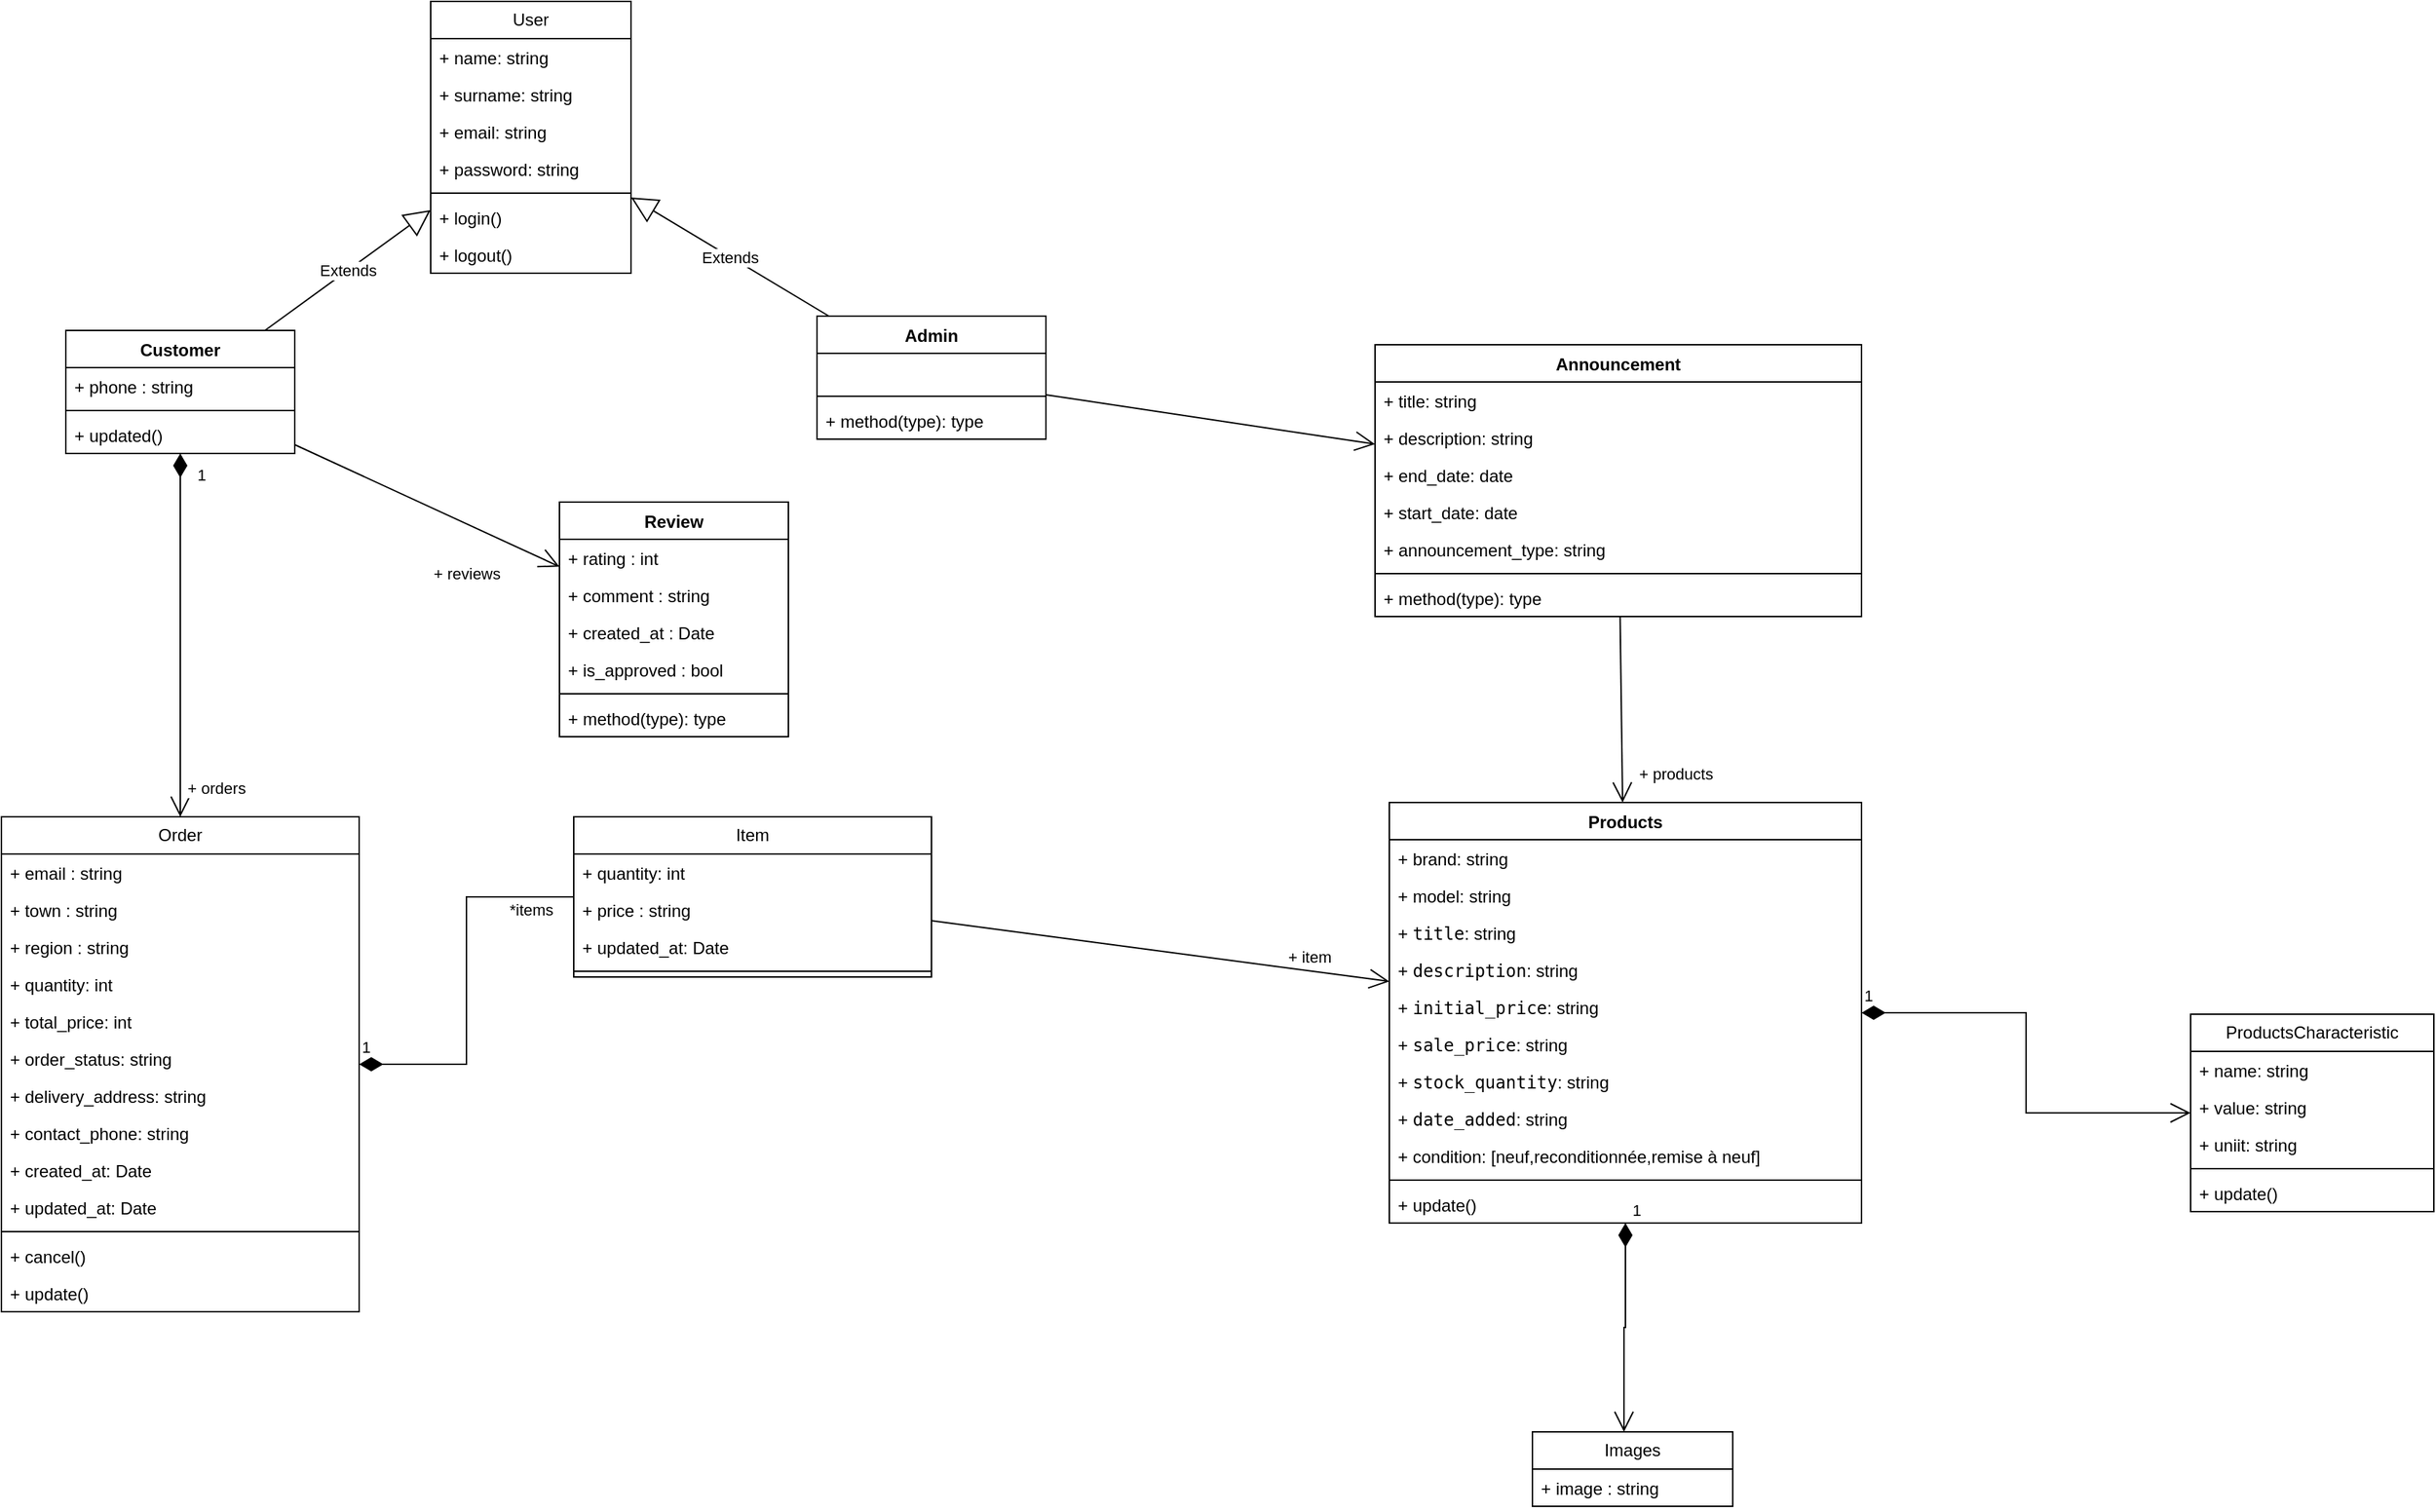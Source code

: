 <mxfile version="24.4.14" type="github">
  <diagram name="Page-1" id="nfVJ61zegSMW1P9Fk7G5">
    <mxGraphModel dx="1434" dy="1850" grid="1" gridSize="10" guides="1" tooltips="1" connect="1" arrows="1" fold="1" page="1" pageScale="1" pageWidth="850" pageHeight="1100" math="0" shadow="0">
      <root>
        <mxCell id="0" />
        <mxCell id="1" parent="0" />
        <mxCell id="Z7Len4HQStLFyw5k2VFt-1" value="User" style="swimlane;fontStyle=0;childLayout=stackLayout;horizontal=1;startSize=26;fillColor=none;horizontalStack=0;resizeParent=1;resizeParentMax=0;resizeLast=0;collapsible=1;marginBottom=0;whiteSpace=wrap;html=1;" vertex="1" parent="1">
          <mxGeometry x="380" y="-140" width="140" height="190" as="geometry" />
        </mxCell>
        <mxCell id="Z7Len4HQStLFyw5k2VFt-2" value="+ name: string" style="text;strokeColor=none;fillColor=none;align=left;verticalAlign=top;spacingLeft=4;spacingRight=4;overflow=hidden;rotatable=0;points=[[0,0.5],[1,0.5]];portConstraint=eastwest;whiteSpace=wrap;html=1;" vertex="1" parent="Z7Len4HQStLFyw5k2VFt-1">
          <mxGeometry y="26" width="140" height="26" as="geometry" />
        </mxCell>
        <mxCell id="Z7Len4HQStLFyw5k2VFt-3" value="+ surname: string" style="text;strokeColor=none;fillColor=none;align=left;verticalAlign=top;spacingLeft=4;spacingRight=4;overflow=hidden;rotatable=0;points=[[0,0.5],[1,0.5]];portConstraint=eastwest;whiteSpace=wrap;html=1;" vertex="1" parent="Z7Len4HQStLFyw5k2VFt-1">
          <mxGeometry y="52" width="140" height="26" as="geometry" />
        </mxCell>
        <mxCell id="Z7Len4HQStLFyw5k2VFt-4" value="+ email: string" style="text;strokeColor=none;fillColor=none;align=left;verticalAlign=top;spacingLeft=4;spacingRight=4;overflow=hidden;rotatable=0;points=[[0,0.5],[1,0.5]];portConstraint=eastwest;whiteSpace=wrap;html=1;" vertex="1" parent="Z7Len4HQStLFyw5k2VFt-1">
          <mxGeometry y="78" width="140" height="26" as="geometry" />
        </mxCell>
        <mxCell id="Z7Len4HQStLFyw5k2VFt-5" value="+ password: string" style="text;strokeColor=none;fillColor=none;align=left;verticalAlign=top;spacingLeft=4;spacingRight=4;overflow=hidden;rotatable=0;points=[[0,0.5],[1,0.5]];portConstraint=eastwest;whiteSpace=wrap;html=1;" vertex="1" parent="Z7Len4HQStLFyw5k2VFt-1">
          <mxGeometry y="104" width="140" height="26" as="geometry" />
        </mxCell>
        <mxCell id="Z7Len4HQStLFyw5k2VFt-19" value="" style="line;strokeWidth=1;fillColor=none;align=left;verticalAlign=middle;spacingTop=-1;spacingLeft=3;spacingRight=3;rotatable=0;labelPosition=right;points=[];portConstraint=eastwest;strokeColor=inherit;" vertex="1" parent="Z7Len4HQStLFyw5k2VFt-1">
          <mxGeometry y="130" width="140" height="8" as="geometry" />
        </mxCell>
        <mxCell id="Z7Len4HQStLFyw5k2VFt-20" value="+ login()" style="text;strokeColor=none;fillColor=none;align=left;verticalAlign=top;spacingLeft=4;spacingRight=4;overflow=hidden;rotatable=0;points=[[0,0.5],[1,0.5]];portConstraint=eastwest;whiteSpace=wrap;html=1;" vertex="1" parent="Z7Len4HQStLFyw5k2VFt-1">
          <mxGeometry y="138" width="140" height="26" as="geometry" />
        </mxCell>
        <mxCell id="Z7Len4HQStLFyw5k2VFt-21" value="+ logout()" style="text;strokeColor=none;fillColor=none;align=left;verticalAlign=top;spacingLeft=4;spacingRight=4;overflow=hidden;rotatable=0;points=[[0,0.5],[1,0.5]];portConstraint=eastwest;whiteSpace=wrap;html=1;" vertex="1" parent="Z7Len4HQStLFyw5k2VFt-1">
          <mxGeometry y="164" width="140" height="26" as="geometry" />
        </mxCell>
        <mxCell id="Z7Len4HQStLFyw5k2VFt-6" value="Admin" style="swimlane;fontStyle=1;align=center;verticalAlign=top;childLayout=stackLayout;horizontal=1;startSize=26;horizontalStack=0;resizeParent=1;resizeParentMax=0;resizeLast=0;collapsible=1;marginBottom=0;whiteSpace=wrap;html=1;" vertex="1" parent="1">
          <mxGeometry x="650" y="80" width="160" height="86" as="geometry" />
        </mxCell>
        <mxCell id="Z7Len4HQStLFyw5k2VFt-7" value="&amp;nbsp;" style="text;strokeColor=none;fillColor=none;align=left;verticalAlign=top;spacingLeft=4;spacingRight=4;overflow=hidden;rotatable=0;points=[[0,0.5],[1,0.5]];portConstraint=eastwest;whiteSpace=wrap;html=1;" vertex="1" parent="Z7Len4HQStLFyw5k2VFt-6">
          <mxGeometry y="26" width="160" height="26" as="geometry" />
        </mxCell>
        <mxCell id="Z7Len4HQStLFyw5k2VFt-8" value="" style="line;strokeWidth=1;fillColor=none;align=left;verticalAlign=middle;spacingTop=-1;spacingLeft=3;spacingRight=3;rotatable=0;labelPosition=right;points=[];portConstraint=eastwest;strokeColor=inherit;" vertex="1" parent="Z7Len4HQStLFyw5k2VFt-6">
          <mxGeometry y="52" width="160" height="8" as="geometry" />
        </mxCell>
        <mxCell id="Z7Len4HQStLFyw5k2VFt-9" value="+ method(type): type" style="text;strokeColor=none;fillColor=none;align=left;verticalAlign=top;spacingLeft=4;spacingRight=4;overflow=hidden;rotatable=0;points=[[0,0.5],[1,0.5]];portConstraint=eastwest;whiteSpace=wrap;html=1;" vertex="1" parent="Z7Len4HQStLFyw5k2VFt-6">
          <mxGeometry y="60" width="160" height="26" as="geometry" />
        </mxCell>
        <mxCell id="Z7Len4HQStLFyw5k2VFt-10" value="Customer" style="swimlane;fontStyle=1;align=center;verticalAlign=top;childLayout=stackLayout;horizontal=1;startSize=26;horizontalStack=0;resizeParent=1;resizeParentMax=0;resizeLast=0;collapsible=1;marginBottom=0;whiteSpace=wrap;html=1;" vertex="1" parent="1">
          <mxGeometry x="125" y="90" width="160" height="86" as="geometry" />
        </mxCell>
        <mxCell id="Z7Len4HQStLFyw5k2VFt-11" value="+ phone : string" style="text;strokeColor=none;fillColor=none;align=left;verticalAlign=top;spacingLeft=4;spacingRight=4;overflow=hidden;rotatable=0;points=[[0,0.5],[1,0.5]];portConstraint=eastwest;whiteSpace=wrap;html=1;" vertex="1" parent="Z7Len4HQStLFyw5k2VFt-10">
          <mxGeometry y="26" width="160" height="26" as="geometry" />
        </mxCell>
        <mxCell id="Z7Len4HQStLFyw5k2VFt-12" value="" style="line;strokeWidth=1;fillColor=none;align=left;verticalAlign=middle;spacingTop=-1;spacingLeft=3;spacingRight=3;rotatable=0;labelPosition=right;points=[];portConstraint=eastwest;strokeColor=inherit;" vertex="1" parent="Z7Len4HQStLFyw5k2VFt-10">
          <mxGeometry y="52" width="160" height="8" as="geometry" />
        </mxCell>
        <mxCell id="Z7Len4HQStLFyw5k2VFt-13" value="+ updated()" style="text;strokeColor=none;fillColor=none;align=left;verticalAlign=top;spacingLeft=4;spacingRight=4;overflow=hidden;rotatable=0;points=[[0,0.5],[1,0.5]];portConstraint=eastwest;whiteSpace=wrap;html=1;" vertex="1" parent="Z7Len4HQStLFyw5k2VFt-10">
          <mxGeometry y="60" width="160" height="26" as="geometry" />
        </mxCell>
        <mxCell id="Z7Len4HQStLFyw5k2VFt-15" value="Extends" style="endArrow=block;endSize=16;endFill=0;html=1;rounded=0;" edge="1" parent="1" source="Z7Len4HQStLFyw5k2VFt-6" target="Z7Len4HQStLFyw5k2VFt-1">
          <mxGeometry width="160" relative="1" as="geometry">
            <mxPoint x="370" y="100" as="sourcePoint" />
            <mxPoint x="530" y="100" as="targetPoint" />
          </mxGeometry>
        </mxCell>
        <mxCell id="Z7Len4HQStLFyw5k2VFt-17" value="Extends" style="endArrow=block;endSize=16;endFill=0;html=1;rounded=0;" edge="1" parent="1" source="Z7Len4HQStLFyw5k2VFt-10" target="Z7Len4HQStLFyw5k2VFt-1">
          <mxGeometry width="160" relative="1" as="geometry">
            <mxPoint x="380" y="110" as="sourcePoint" />
            <mxPoint x="317" as="targetPoint" />
          </mxGeometry>
        </mxCell>
        <mxCell id="Z7Len4HQStLFyw5k2VFt-22" value="Products" style="swimlane;fontStyle=1;align=center;verticalAlign=top;childLayout=stackLayout;horizontal=1;startSize=26;horizontalStack=0;resizeParent=1;resizeParentMax=0;resizeLast=0;collapsible=1;marginBottom=0;whiteSpace=wrap;html=1;" vertex="1" parent="1">
          <mxGeometry x="1050" y="420" width="330" height="294" as="geometry" />
        </mxCell>
        <mxCell id="Z7Len4HQStLFyw5k2VFt-23" value="+&amp;nbsp;brand: string" style="text;strokeColor=none;fillColor=none;align=left;verticalAlign=top;spacingLeft=4;spacingRight=4;overflow=hidden;rotatable=0;points=[[0,0.5],[1,0.5]];portConstraint=eastwest;whiteSpace=wrap;html=1;" vertex="1" parent="Z7Len4HQStLFyw5k2VFt-22">
          <mxGeometry y="26" width="330" height="26" as="geometry" />
        </mxCell>
        <mxCell id="Z7Len4HQStLFyw5k2VFt-26" value="+&amp;nbsp;model: string" style="text;strokeColor=none;fillColor=none;align=left;verticalAlign=top;spacingLeft=4;spacingRight=4;overflow=hidden;rotatable=0;points=[[0,0.5],[1,0.5]];portConstraint=eastwest;whiteSpace=wrap;html=1;" vertex="1" parent="Z7Len4HQStLFyw5k2VFt-22">
          <mxGeometry y="52" width="330" height="26" as="geometry" />
        </mxCell>
        <mxCell id="Z7Len4HQStLFyw5k2VFt-32" value="+&amp;nbsp;&lt;code&gt;title&lt;/code&gt;: string" style="text;strokeColor=none;fillColor=none;align=left;verticalAlign=top;spacingLeft=4;spacingRight=4;overflow=hidden;rotatable=0;points=[[0,0.5],[1,0.5]];portConstraint=eastwest;whiteSpace=wrap;html=1;" vertex="1" parent="Z7Len4HQStLFyw5k2VFt-22">
          <mxGeometry y="78" width="330" height="26" as="geometry" />
        </mxCell>
        <mxCell id="Z7Len4HQStLFyw5k2VFt-31" value="+&amp;nbsp;&lt;code&gt;description&lt;/code&gt;: string" style="text;strokeColor=none;fillColor=none;align=left;verticalAlign=top;spacingLeft=4;spacingRight=4;overflow=hidden;rotatable=0;points=[[0,0.5],[1,0.5]];portConstraint=eastwest;whiteSpace=wrap;html=1;" vertex="1" parent="Z7Len4HQStLFyw5k2VFt-22">
          <mxGeometry y="104" width="330" height="26" as="geometry" />
        </mxCell>
        <mxCell id="Z7Len4HQStLFyw5k2VFt-30" value="+&amp;nbsp;&lt;code&gt;initial_price&lt;/code&gt;: string" style="text;strokeColor=none;fillColor=none;align=left;verticalAlign=top;spacingLeft=4;spacingRight=4;overflow=hidden;rotatable=0;points=[[0,0.5],[1,0.5]];portConstraint=eastwest;whiteSpace=wrap;html=1;" vertex="1" parent="Z7Len4HQStLFyw5k2VFt-22">
          <mxGeometry y="130" width="330" height="26" as="geometry" />
        </mxCell>
        <mxCell id="Z7Len4HQStLFyw5k2VFt-28" value="+&amp;nbsp;&lt;code&gt;sale_price&lt;/code&gt;: string" style="text;strokeColor=none;fillColor=none;align=left;verticalAlign=top;spacingLeft=4;spacingRight=4;overflow=hidden;rotatable=0;points=[[0,0.5],[1,0.5]];portConstraint=eastwest;whiteSpace=wrap;html=1;" vertex="1" parent="Z7Len4HQStLFyw5k2VFt-22">
          <mxGeometry y="156" width="330" height="26" as="geometry" />
        </mxCell>
        <mxCell id="Z7Len4HQStLFyw5k2VFt-29" value="+&amp;nbsp;&lt;code&gt;stock_quantity&lt;/code&gt;: string" style="text;strokeColor=none;fillColor=none;align=left;verticalAlign=top;spacingLeft=4;spacingRight=4;overflow=hidden;rotatable=0;points=[[0,0.5],[1,0.5]];portConstraint=eastwest;whiteSpace=wrap;html=1;" vertex="1" parent="Z7Len4HQStLFyw5k2VFt-22">
          <mxGeometry y="182" width="330" height="26" as="geometry" />
        </mxCell>
        <mxCell id="Z7Len4HQStLFyw5k2VFt-27" value="+&amp;nbsp;&lt;code&gt;date_added&lt;/code&gt;: string" style="text;strokeColor=none;fillColor=none;align=left;verticalAlign=top;spacingLeft=4;spacingRight=4;overflow=hidden;rotatable=0;points=[[0,0.5],[1,0.5]];portConstraint=eastwest;whiteSpace=wrap;html=1;" vertex="1" parent="Z7Len4HQStLFyw5k2VFt-22">
          <mxGeometry y="208" width="330" height="26" as="geometry" />
        </mxCell>
        <mxCell id="Z7Len4HQStLFyw5k2VFt-33" value="+ condition: [neuf,reconditionnée,remise à neuf]" style="text;strokeColor=none;fillColor=none;align=left;verticalAlign=top;spacingLeft=4;spacingRight=4;overflow=hidden;rotatable=0;points=[[0,0.5],[1,0.5]];portConstraint=eastwest;whiteSpace=wrap;html=1;" vertex="1" parent="Z7Len4HQStLFyw5k2VFt-22">
          <mxGeometry y="234" width="330" height="26" as="geometry" />
        </mxCell>
        <mxCell id="Z7Len4HQStLFyw5k2VFt-24" value="" style="line;strokeWidth=1;fillColor=none;align=left;verticalAlign=middle;spacingTop=-1;spacingLeft=3;spacingRight=3;rotatable=0;labelPosition=right;points=[];portConstraint=eastwest;strokeColor=inherit;" vertex="1" parent="Z7Len4HQStLFyw5k2VFt-22">
          <mxGeometry y="260" width="330" height="8" as="geometry" />
        </mxCell>
        <mxCell id="Z7Len4HQStLFyw5k2VFt-25" value="+ update()" style="text;strokeColor=none;fillColor=none;align=left;verticalAlign=top;spacingLeft=4;spacingRight=4;overflow=hidden;rotatable=0;points=[[0,0.5],[1,0.5]];portConstraint=eastwest;whiteSpace=wrap;html=1;" vertex="1" parent="Z7Len4HQStLFyw5k2VFt-22">
          <mxGeometry y="268" width="330" height="26" as="geometry" />
        </mxCell>
        <mxCell id="Z7Len4HQStLFyw5k2VFt-38" value="Products&lt;span class=&quot;hljs-title class_&quot;&gt;Characteristic&lt;/span&gt;" style="swimlane;fontStyle=0;childLayout=stackLayout;horizontal=1;startSize=26;fillColor=none;horizontalStack=0;resizeParent=1;resizeParentMax=0;resizeLast=0;collapsible=1;marginBottom=0;whiteSpace=wrap;html=1;" vertex="1" parent="1">
          <mxGeometry x="1610" y="568" width="170" height="138" as="geometry" />
        </mxCell>
        <mxCell id="Z7Len4HQStLFyw5k2VFt-39" value="+&amp;nbsp;name: string" style="text;strokeColor=none;fillColor=none;align=left;verticalAlign=top;spacingLeft=4;spacingRight=4;overflow=hidden;rotatable=0;points=[[0,0.5],[1,0.5]];portConstraint=eastwest;whiteSpace=wrap;html=1;" vertex="1" parent="Z7Len4HQStLFyw5k2VFt-38">
          <mxGeometry y="26" width="170" height="26" as="geometry" />
        </mxCell>
        <mxCell id="Z7Len4HQStLFyw5k2VFt-40" value="+ value: string" style="text;strokeColor=none;fillColor=none;align=left;verticalAlign=top;spacingLeft=4;spacingRight=4;overflow=hidden;rotatable=0;points=[[0,0.5],[1,0.5]];portConstraint=eastwest;whiteSpace=wrap;html=1;" vertex="1" parent="Z7Len4HQStLFyw5k2VFt-38">
          <mxGeometry y="52" width="170" height="26" as="geometry" />
        </mxCell>
        <mxCell id="Z7Len4HQStLFyw5k2VFt-41" value="+ uniit: string" style="text;strokeColor=none;fillColor=none;align=left;verticalAlign=top;spacingLeft=4;spacingRight=4;overflow=hidden;rotatable=0;points=[[0,0.5],[1,0.5]];portConstraint=eastwest;whiteSpace=wrap;html=1;" vertex="1" parent="Z7Len4HQStLFyw5k2VFt-38">
          <mxGeometry y="78" width="170" height="26" as="geometry" />
        </mxCell>
        <mxCell id="Z7Len4HQStLFyw5k2VFt-99" value="" style="line;strokeWidth=1;fillColor=none;align=left;verticalAlign=middle;spacingTop=-1;spacingLeft=3;spacingRight=3;rotatable=0;labelPosition=right;points=[];portConstraint=eastwest;strokeColor=inherit;" vertex="1" parent="Z7Len4HQStLFyw5k2VFt-38">
          <mxGeometry y="104" width="170" height="8" as="geometry" />
        </mxCell>
        <mxCell id="Z7Len4HQStLFyw5k2VFt-98" value="+ update()" style="text;strokeColor=none;fillColor=none;align=left;verticalAlign=top;spacingLeft=4;spacingRight=4;overflow=hidden;rotatable=0;points=[[0,0.5],[1,0.5]];portConstraint=eastwest;whiteSpace=wrap;html=1;" vertex="1" parent="Z7Len4HQStLFyw5k2VFt-38">
          <mxGeometry y="112" width="170" height="26" as="geometry" />
        </mxCell>
        <mxCell id="Z7Len4HQStLFyw5k2VFt-42" value="1" style="endArrow=open;html=1;endSize=12;startArrow=diamondThin;startSize=14;startFill=1;edgeStyle=orthogonalEdgeStyle;align=left;verticalAlign=bottom;rounded=0;" edge="1" parent="1" source="Z7Len4HQStLFyw5k2VFt-22" target="Z7Len4HQStLFyw5k2VFt-38">
          <mxGeometry x="-1" y="3" relative="1" as="geometry">
            <mxPoint x="340" y="440" as="sourcePoint" />
            <mxPoint x="500" y="440" as="targetPoint" />
          </mxGeometry>
        </mxCell>
        <mxCell id="Z7Len4HQStLFyw5k2VFt-44" value="&lt;span class=&quot;hljs-title class_&quot;&gt;Order&lt;/span&gt;" style="swimlane;fontStyle=0;childLayout=stackLayout;horizontal=1;startSize=26;fillColor=none;horizontalStack=0;resizeParent=1;resizeParentMax=0;resizeLast=0;collapsible=1;marginBottom=0;whiteSpace=wrap;html=1;" vertex="1" parent="1">
          <mxGeometry x="80" y="430" width="250" height="346" as="geometry" />
        </mxCell>
        <mxCell id="Z7Len4HQStLFyw5k2VFt-65" value="+ email : string" style="text;strokeColor=none;fillColor=none;align=left;verticalAlign=top;spacingLeft=4;spacingRight=4;overflow=hidden;rotatable=0;points=[[0,0.5],[1,0.5]];portConstraint=eastwest;whiteSpace=wrap;html=1;" vertex="1" parent="Z7Len4HQStLFyw5k2VFt-44">
          <mxGeometry y="26" width="250" height="26" as="geometry" />
        </mxCell>
        <mxCell id="Z7Len4HQStLFyw5k2VFt-67" value="+ town : string" style="text;strokeColor=none;fillColor=none;align=left;verticalAlign=top;spacingLeft=4;spacingRight=4;overflow=hidden;rotatable=0;points=[[0,0.5],[1,0.5]];portConstraint=eastwest;whiteSpace=wrap;html=1;" vertex="1" parent="Z7Len4HQStLFyw5k2VFt-44">
          <mxGeometry y="52" width="250" height="26" as="geometry" />
        </mxCell>
        <mxCell id="Z7Len4HQStLFyw5k2VFt-66" value="+ region : string" style="text;strokeColor=none;fillColor=none;align=left;verticalAlign=top;spacingLeft=4;spacingRight=4;overflow=hidden;rotatable=0;points=[[0,0.5],[1,0.5]];portConstraint=eastwest;whiteSpace=wrap;html=1;" vertex="1" parent="Z7Len4HQStLFyw5k2VFt-44">
          <mxGeometry y="78" width="250" height="26" as="geometry" />
        </mxCell>
        <mxCell id="Z7Len4HQStLFyw5k2VFt-45" value="+&amp;nbsp;quantity: int" style="text;strokeColor=none;fillColor=none;align=left;verticalAlign=top;spacingLeft=4;spacingRight=4;overflow=hidden;rotatable=0;points=[[0,0.5],[1,0.5]];portConstraint=eastwest;whiteSpace=wrap;html=1;" vertex="1" parent="Z7Len4HQStLFyw5k2VFt-44">
          <mxGeometry y="104" width="250" height="26" as="geometry" />
        </mxCell>
        <mxCell id="Z7Len4HQStLFyw5k2VFt-46" value="+&amp;nbsp;total_price: int" style="text;strokeColor=none;fillColor=none;align=left;verticalAlign=top;spacingLeft=4;spacingRight=4;overflow=hidden;rotatable=0;points=[[0,0.5],[1,0.5]];portConstraint=eastwest;whiteSpace=wrap;html=1;" vertex="1" parent="Z7Len4HQStLFyw5k2VFt-44">
          <mxGeometry y="130" width="250" height="26" as="geometry" />
        </mxCell>
        <mxCell id="Z7Len4HQStLFyw5k2VFt-47" value="+&amp;nbsp;order_status: string" style="text;strokeColor=none;fillColor=none;align=left;verticalAlign=top;spacingLeft=4;spacingRight=4;overflow=hidden;rotatable=0;points=[[0,0.5],[1,0.5]];portConstraint=eastwest;whiteSpace=wrap;html=1;" vertex="1" parent="Z7Len4HQStLFyw5k2VFt-44">
          <mxGeometry y="156" width="250" height="26" as="geometry" />
        </mxCell>
        <mxCell id="Z7Len4HQStLFyw5k2VFt-49" value="+&amp;nbsp;delivery_address: string" style="text;strokeColor=none;fillColor=none;align=left;verticalAlign=top;spacingLeft=4;spacingRight=4;overflow=hidden;rotatable=0;points=[[0,0.5],[1,0.5]];portConstraint=eastwest;whiteSpace=wrap;html=1;" vertex="1" parent="Z7Len4HQStLFyw5k2VFt-44">
          <mxGeometry y="182" width="250" height="26" as="geometry" />
        </mxCell>
        <mxCell id="Z7Len4HQStLFyw5k2VFt-50" value="+&amp;nbsp;contact_phone: string" style="text;strokeColor=none;fillColor=none;align=left;verticalAlign=top;spacingLeft=4;spacingRight=4;overflow=hidden;rotatable=0;points=[[0,0.5],[1,0.5]];portConstraint=eastwest;whiteSpace=wrap;html=1;" vertex="1" parent="Z7Len4HQStLFyw5k2VFt-44">
          <mxGeometry y="208" width="250" height="26" as="geometry" />
        </mxCell>
        <mxCell id="Z7Len4HQStLFyw5k2VFt-51" value="+&amp;nbsp;created_at: Date" style="text;strokeColor=none;fillColor=none;align=left;verticalAlign=top;spacingLeft=4;spacingRight=4;overflow=hidden;rotatable=0;points=[[0,0.5],[1,0.5]];portConstraint=eastwest;whiteSpace=wrap;html=1;" vertex="1" parent="Z7Len4HQStLFyw5k2VFt-44">
          <mxGeometry y="234" width="250" height="26" as="geometry" />
        </mxCell>
        <mxCell id="Z7Len4HQStLFyw5k2VFt-52" value="+&amp;nbsp;updated_at: Date" style="text;strokeColor=none;fillColor=none;align=left;verticalAlign=top;spacingLeft=4;spacingRight=4;overflow=hidden;rotatable=0;points=[[0,0.5],[1,0.5]];portConstraint=eastwest;whiteSpace=wrap;html=1;" vertex="1" parent="Z7Len4HQStLFyw5k2VFt-44">
          <mxGeometry y="260" width="250" height="26" as="geometry" />
        </mxCell>
        <mxCell id="Z7Len4HQStLFyw5k2VFt-48" value="" style="line;strokeWidth=1;fillColor=none;align=left;verticalAlign=middle;spacingTop=-1;spacingLeft=3;spacingRight=3;rotatable=0;labelPosition=right;points=[];portConstraint=eastwest;strokeColor=inherit;" vertex="1" parent="Z7Len4HQStLFyw5k2VFt-44">
          <mxGeometry y="286" width="250" height="8" as="geometry" />
        </mxCell>
        <mxCell id="Z7Len4HQStLFyw5k2VFt-100" value="+ cancel()" style="text;strokeColor=none;fillColor=none;align=left;verticalAlign=top;spacingLeft=4;spacingRight=4;overflow=hidden;rotatable=0;points=[[0,0.5],[1,0.5]];portConstraint=eastwest;whiteSpace=wrap;html=1;" vertex="1" parent="Z7Len4HQStLFyw5k2VFt-44">
          <mxGeometry y="294" width="250" height="26" as="geometry" />
        </mxCell>
        <mxCell id="Z7Len4HQStLFyw5k2VFt-53" value="+ update()" style="text;strokeColor=none;fillColor=none;align=left;verticalAlign=top;spacingLeft=4;spacingRight=4;overflow=hidden;rotatable=0;points=[[0,0.5],[1,0.5]];portConstraint=eastwest;whiteSpace=wrap;html=1;" vertex="1" parent="Z7Len4HQStLFyw5k2VFt-44">
          <mxGeometry y="320" width="250" height="26" as="geometry" />
        </mxCell>
        <mxCell id="Z7Len4HQStLFyw5k2VFt-54" value="Item" style="swimlane;fontStyle=0;childLayout=stackLayout;horizontal=1;startSize=26;fillColor=none;horizontalStack=0;resizeParent=1;resizeParentMax=0;resizeLast=0;collapsible=1;marginBottom=0;whiteSpace=wrap;html=1;" vertex="1" parent="1">
          <mxGeometry x="480" y="430" width="250" height="112" as="geometry" />
        </mxCell>
        <mxCell id="Z7Len4HQStLFyw5k2VFt-55" value="+&amp;nbsp;quantity: int" style="text;strokeColor=none;fillColor=none;align=left;verticalAlign=top;spacingLeft=4;spacingRight=4;overflow=hidden;rotatable=0;points=[[0,0.5],[1,0.5]];portConstraint=eastwest;whiteSpace=wrap;html=1;" vertex="1" parent="Z7Len4HQStLFyw5k2VFt-54">
          <mxGeometry y="26" width="250" height="26" as="geometry" />
        </mxCell>
        <mxCell id="Z7Len4HQStLFyw5k2VFt-58" value="+ price : string" style="text;strokeColor=none;fillColor=none;align=left;verticalAlign=top;spacingLeft=4;spacingRight=4;overflow=hidden;rotatable=0;points=[[0,0.5],[1,0.5]];portConstraint=eastwest;whiteSpace=wrap;html=1;" vertex="1" parent="Z7Len4HQStLFyw5k2VFt-54">
          <mxGeometry y="52" width="250" height="26" as="geometry" />
        </mxCell>
        <mxCell id="Z7Len4HQStLFyw5k2VFt-61" value="+&amp;nbsp;updated_at: Date" style="text;strokeColor=none;fillColor=none;align=left;verticalAlign=top;spacingLeft=4;spacingRight=4;overflow=hidden;rotatable=0;points=[[0,0.5],[1,0.5]];portConstraint=eastwest;whiteSpace=wrap;html=1;" vertex="1" parent="Z7Len4HQStLFyw5k2VFt-54">
          <mxGeometry y="78" width="250" height="26" as="geometry" />
        </mxCell>
        <mxCell id="Z7Len4HQStLFyw5k2VFt-62" value="" style="line;strokeWidth=1;fillColor=none;align=left;verticalAlign=middle;spacingTop=-1;spacingLeft=3;spacingRight=3;rotatable=0;labelPosition=right;points=[];portConstraint=eastwest;strokeColor=inherit;" vertex="1" parent="Z7Len4HQStLFyw5k2VFt-54">
          <mxGeometry y="104" width="250" height="8" as="geometry" />
        </mxCell>
        <mxCell id="Z7Len4HQStLFyw5k2VFt-64" value="1" style="endArrow=none;html=1;endSize=12;startArrow=diamondThin;startSize=14;startFill=1;edgeStyle=orthogonalEdgeStyle;align=left;verticalAlign=bottom;rounded=0;endFill=0;" edge="1" parent="1" source="Z7Len4HQStLFyw5k2VFt-44" target="Z7Len4HQStLFyw5k2VFt-54">
          <mxGeometry x="-1" y="3" relative="1" as="geometry">
            <mxPoint x="340" y="530" as="sourcePoint" />
            <mxPoint x="500" y="530" as="targetPoint" />
          </mxGeometry>
        </mxCell>
        <mxCell id="Z7Len4HQStLFyw5k2VFt-71" value="*items" style="edgeLabel;html=1;align=center;verticalAlign=middle;resizable=0;points=[];" vertex="1" connectable="0" parent="Z7Len4HQStLFyw5k2VFt-64">
          <mxGeometry x="-1" y="21" relative="1" as="geometry">
            <mxPoint x="120" y="-87" as="offset" />
          </mxGeometry>
        </mxCell>
        <mxCell id="Z7Len4HQStLFyw5k2VFt-70" value="+ item" style="endArrow=open;endFill=1;endSize=12;html=1;rounded=0;" edge="1" parent="1" source="Z7Len4HQStLFyw5k2VFt-54" target="Z7Len4HQStLFyw5k2VFt-22">
          <mxGeometry x="0.639" y="10" width="160" relative="1" as="geometry">
            <mxPoint x="640" y="410" as="sourcePoint" />
            <mxPoint x="800" y="410" as="targetPoint" />
            <mxPoint as="offset" />
          </mxGeometry>
        </mxCell>
        <mxCell id="Z7Len4HQStLFyw5k2VFt-73" value="1" style="endArrow=open;html=1;endSize=12;startArrow=diamondThin;startSize=14;startFill=1;edgeStyle=orthogonalEdgeStyle;align=left;verticalAlign=bottom;rounded=0;entryX=0.5;entryY=0;entryDx=0;entryDy=0;" edge="1" parent="1" source="Z7Len4HQStLFyw5k2VFt-10" target="Z7Len4HQStLFyw5k2VFt-44">
          <mxGeometry x="-0.815" y="10" relative="1" as="geometry">
            <mxPoint x="690" y="260" as="sourcePoint" />
            <mxPoint x="850" y="260" as="targetPoint" />
            <mxPoint as="offset" />
          </mxGeometry>
        </mxCell>
        <mxCell id="Z7Len4HQStLFyw5k2VFt-74" value="+ orders" style="edgeLabel;html=1;align=center;verticalAlign=middle;resizable=0;points=[];" vertex="1" connectable="0" parent="Z7Len4HQStLFyw5k2VFt-73">
          <mxGeometry x="-0.811" y="10" relative="1" as="geometry">
            <mxPoint x="15" y="210" as="offset" />
          </mxGeometry>
        </mxCell>
        <mxCell id="Z7Len4HQStLFyw5k2VFt-75" value="&lt;span class=&quot;hljs-title class_&quot;&gt;Review&lt;/span&gt;" style="swimlane;fontStyle=1;align=center;verticalAlign=top;childLayout=stackLayout;horizontal=1;startSize=26;horizontalStack=0;resizeParent=1;resizeParentMax=0;resizeLast=0;collapsible=1;marginBottom=0;whiteSpace=wrap;html=1;" vertex="1" parent="1">
          <mxGeometry x="470" y="210" width="160" height="164" as="geometry" />
        </mxCell>
        <mxCell id="Z7Len4HQStLFyw5k2VFt-76" value="+ rating : int" style="text;strokeColor=none;fillColor=none;align=left;verticalAlign=top;spacingLeft=4;spacingRight=4;overflow=hidden;rotatable=0;points=[[0,0.5],[1,0.5]];portConstraint=eastwest;whiteSpace=wrap;html=1;" vertex="1" parent="Z7Len4HQStLFyw5k2VFt-75">
          <mxGeometry y="26" width="160" height="26" as="geometry" />
        </mxCell>
        <mxCell id="Z7Len4HQStLFyw5k2VFt-79" value="+&amp;nbsp;comment : string" style="text;strokeColor=none;fillColor=none;align=left;verticalAlign=top;spacingLeft=4;spacingRight=4;overflow=hidden;rotatable=0;points=[[0,0.5],[1,0.5]];portConstraint=eastwest;whiteSpace=wrap;html=1;" vertex="1" parent="Z7Len4HQStLFyw5k2VFt-75">
          <mxGeometry y="52" width="160" height="26" as="geometry" />
        </mxCell>
        <mxCell id="Z7Len4HQStLFyw5k2VFt-80" value="+&amp;nbsp;created_at : Date" style="text;strokeColor=none;fillColor=none;align=left;verticalAlign=top;spacingLeft=4;spacingRight=4;overflow=hidden;rotatable=0;points=[[0,0.5],[1,0.5]];portConstraint=eastwest;whiteSpace=wrap;html=1;" vertex="1" parent="Z7Len4HQStLFyw5k2VFt-75">
          <mxGeometry y="78" width="160" height="26" as="geometry" />
        </mxCell>
        <mxCell id="Z7Len4HQStLFyw5k2VFt-81" value="+&amp;nbsp;is_approved : bool" style="text;strokeColor=none;fillColor=none;align=left;verticalAlign=top;spacingLeft=4;spacingRight=4;overflow=hidden;rotatable=0;points=[[0,0.5],[1,0.5]];portConstraint=eastwest;whiteSpace=wrap;html=1;" vertex="1" parent="Z7Len4HQStLFyw5k2VFt-75">
          <mxGeometry y="104" width="160" height="26" as="geometry" />
        </mxCell>
        <mxCell id="Z7Len4HQStLFyw5k2VFt-77" value="" style="line;strokeWidth=1;fillColor=none;align=left;verticalAlign=middle;spacingTop=-1;spacingLeft=3;spacingRight=3;rotatable=0;labelPosition=right;points=[];portConstraint=eastwest;strokeColor=inherit;" vertex="1" parent="Z7Len4HQStLFyw5k2VFt-75">
          <mxGeometry y="130" width="160" height="8" as="geometry" />
        </mxCell>
        <mxCell id="Z7Len4HQStLFyw5k2VFt-78" value="+ method(type): type" style="text;strokeColor=none;fillColor=none;align=left;verticalAlign=top;spacingLeft=4;spacingRight=4;overflow=hidden;rotatable=0;points=[[0,0.5],[1,0.5]];portConstraint=eastwest;whiteSpace=wrap;html=1;" vertex="1" parent="Z7Len4HQStLFyw5k2VFt-75">
          <mxGeometry y="138" width="160" height="26" as="geometry" />
        </mxCell>
        <mxCell id="Z7Len4HQStLFyw5k2VFt-82" value="+ reviews" style="endArrow=open;endFill=1;endSize=12;html=1;rounded=0;" edge="1" parent="1" source="Z7Len4HQStLFyw5k2VFt-10" target="Z7Len4HQStLFyw5k2VFt-75">
          <mxGeometry x="0.436" y="-32" width="160" relative="1" as="geometry">
            <mxPoint x="690" y="320" as="sourcePoint" />
            <mxPoint x="850" y="320" as="targetPoint" />
            <mxPoint as="offset" />
          </mxGeometry>
        </mxCell>
        <mxCell id="Z7Len4HQStLFyw5k2VFt-83" value="&lt;span class=&quot;hljs-title class_&quot;&gt;Announcement&lt;/span&gt;" style="swimlane;fontStyle=1;align=center;verticalAlign=top;childLayout=stackLayout;horizontal=1;startSize=26;horizontalStack=0;resizeParent=1;resizeParentMax=0;resizeLast=0;collapsible=1;marginBottom=0;whiteSpace=wrap;html=1;" vertex="1" parent="1">
          <mxGeometry x="1040" y="100" width="340" height="190" as="geometry" />
        </mxCell>
        <mxCell id="Z7Len4HQStLFyw5k2VFt-84" value="+&amp;nbsp;title: string" style="text;strokeColor=none;fillColor=none;align=left;verticalAlign=top;spacingLeft=4;spacingRight=4;overflow=hidden;rotatable=0;points=[[0,0.5],[1,0.5]];portConstraint=eastwest;whiteSpace=wrap;html=1;" vertex="1" parent="Z7Len4HQStLFyw5k2VFt-83">
          <mxGeometry y="26" width="340" height="26" as="geometry" />
        </mxCell>
        <mxCell id="Z7Len4HQStLFyw5k2VFt-87" value="+&amp;nbsp;description: string" style="text;strokeColor=none;fillColor=none;align=left;verticalAlign=top;spacingLeft=4;spacingRight=4;overflow=hidden;rotatable=0;points=[[0,0.5],[1,0.5]];portConstraint=eastwest;whiteSpace=wrap;html=1;" vertex="1" parent="Z7Len4HQStLFyw5k2VFt-83">
          <mxGeometry y="52" width="340" height="26" as="geometry" />
        </mxCell>
        <mxCell id="Z7Len4HQStLFyw5k2VFt-90" value="+&amp;nbsp;end_date: date" style="text;strokeColor=none;fillColor=none;align=left;verticalAlign=top;spacingLeft=4;spacingRight=4;overflow=hidden;rotatable=0;points=[[0,0.5],[1,0.5]];portConstraint=eastwest;whiteSpace=wrap;html=1;" vertex="1" parent="Z7Len4HQStLFyw5k2VFt-83">
          <mxGeometry y="78" width="340" height="26" as="geometry" />
        </mxCell>
        <mxCell id="Z7Len4HQStLFyw5k2VFt-89" value="+&amp;nbsp;start_date: date" style="text;strokeColor=none;fillColor=none;align=left;verticalAlign=top;spacingLeft=4;spacingRight=4;overflow=hidden;rotatable=0;points=[[0,0.5],[1,0.5]];portConstraint=eastwest;whiteSpace=wrap;html=1;" vertex="1" parent="Z7Len4HQStLFyw5k2VFt-83">
          <mxGeometry y="104" width="340" height="26" as="geometry" />
        </mxCell>
        <mxCell id="Z7Len4HQStLFyw5k2VFt-88" value="+&amp;nbsp;announcement_type: string" style="text;strokeColor=none;fillColor=none;align=left;verticalAlign=top;spacingLeft=4;spacingRight=4;overflow=hidden;rotatable=0;points=[[0,0.5],[1,0.5]];portConstraint=eastwest;whiteSpace=wrap;html=1;" vertex="1" parent="Z7Len4HQStLFyw5k2VFt-83">
          <mxGeometry y="130" width="340" height="26" as="geometry" />
        </mxCell>
        <mxCell id="Z7Len4HQStLFyw5k2VFt-85" value="" style="line;strokeWidth=1;fillColor=none;align=left;verticalAlign=middle;spacingTop=-1;spacingLeft=3;spacingRight=3;rotatable=0;labelPosition=right;points=[];portConstraint=eastwest;strokeColor=inherit;" vertex="1" parent="Z7Len4HQStLFyw5k2VFt-83">
          <mxGeometry y="156" width="340" height="8" as="geometry" />
        </mxCell>
        <mxCell id="Z7Len4HQStLFyw5k2VFt-86" value="+ method(type): type" style="text;strokeColor=none;fillColor=none;align=left;verticalAlign=top;spacingLeft=4;spacingRight=4;overflow=hidden;rotatable=0;points=[[0,0.5],[1,0.5]];portConstraint=eastwest;whiteSpace=wrap;html=1;" vertex="1" parent="Z7Len4HQStLFyw5k2VFt-83">
          <mxGeometry y="164" width="340" height="26" as="geometry" />
        </mxCell>
        <mxCell id="Z7Len4HQStLFyw5k2VFt-91" value="" style="endArrow=open;endFill=1;endSize=12;html=1;rounded=0;" edge="1" parent="1" source="Z7Len4HQStLFyw5k2VFt-6" target="Z7Len4HQStLFyw5k2VFt-83">
          <mxGeometry width="160" relative="1" as="geometry">
            <mxPoint x="690" y="310" as="sourcePoint" />
            <mxPoint x="850" y="310" as="targetPoint" />
          </mxGeometry>
        </mxCell>
        <mxCell id="Z7Len4HQStLFyw5k2VFt-92" value="+ products" style="endArrow=open;endFill=1;endSize=12;html=1;rounded=0;" edge="1" parent="1" source="Z7Len4HQStLFyw5k2VFt-83" target="Z7Len4HQStLFyw5k2VFt-22">
          <mxGeometry x="0.7" y="37" width="160" relative="1" as="geometry">
            <mxPoint x="1170" y="310" as="sourcePoint" />
            <mxPoint x="1330" y="310" as="targetPoint" />
            <mxPoint as="offset" />
          </mxGeometry>
        </mxCell>
        <mxCell id="Z7Len4HQStLFyw5k2VFt-93" value="Images" style="swimlane;fontStyle=0;childLayout=stackLayout;horizontal=1;startSize=26;fillColor=none;horizontalStack=0;resizeParent=1;resizeParentMax=0;resizeLast=0;collapsible=1;marginBottom=0;whiteSpace=wrap;html=1;" vertex="1" parent="1">
          <mxGeometry x="1150" y="860" width="140" height="52" as="geometry" />
        </mxCell>
        <mxCell id="Z7Len4HQStLFyw5k2VFt-94" value="+ image : string" style="text;strokeColor=none;fillColor=none;align=left;verticalAlign=top;spacingLeft=4;spacingRight=4;overflow=hidden;rotatable=0;points=[[0,0.5],[1,0.5]];portConstraint=eastwest;whiteSpace=wrap;html=1;" vertex="1" parent="Z7Len4HQStLFyw5k2VFt-93">
          <mxGeometry y="26" width="140" height="26" as="geometry" />
        </mxCell>
        <mxCell id="Z7Len4HQStLFyw5k2VFt-97" value="1" style="endArrow=open;html=1;endSize=12;startArrow=diamondThin;startSize=14;startFill=1;edgeStyle=orthogonalEdgeStyle;align=left;verticalAlign=bottom;rounded=0;entryX=0.457;entryY=0;entryDx=0;entryDy=0;entryPerimeter=0;" edge="1" parent="1" source="Z7Len4HQStLFyw5k2VFt-22" target="Z7Len4HQStLFyw5k2VFt-93">
          <mxGeometry x="-1" y="3" relative="1" as="geometry">
            <mxPoint x="1080" y="670" as="sourcePoint" />
            <mxPoint x="1240" y="670" as="targetPoint" />
          </mxGeometry>
        </mxCell>
      </root>
    </mxGraphModel>
  </diagram>
</mxfile>
